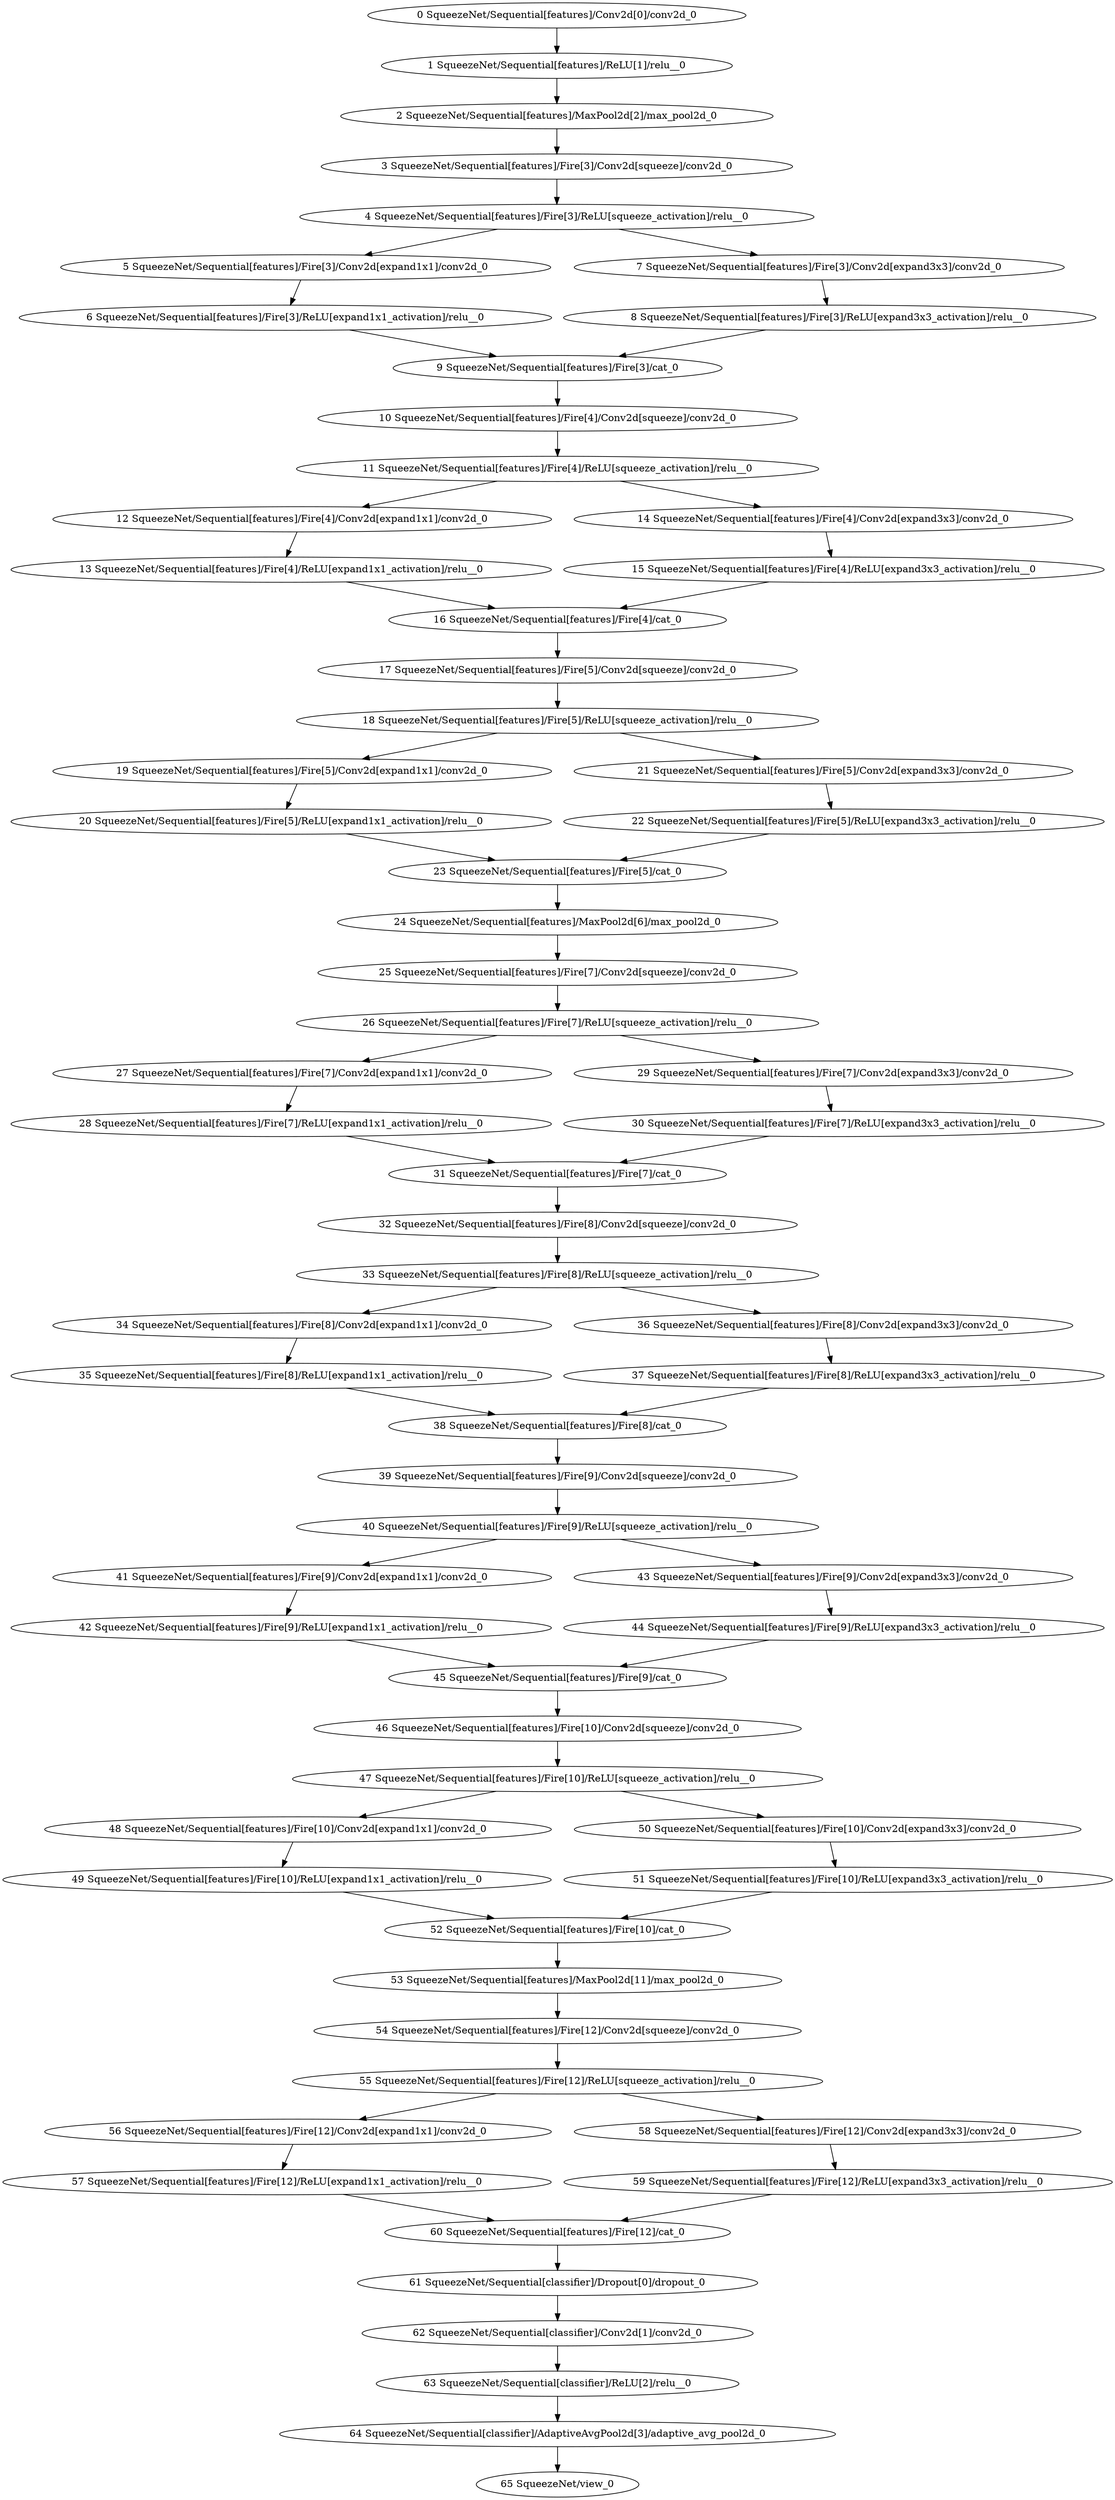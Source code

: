 strict digraph  {
"0 SqueezeNet/Sequential[features]/Conv2d[0]/conv2d_0" [id=0, type=conv2d];
"1 SqueezeNet/Sequential[features]/ReLU[1]/relu__0" [id=1, type=relu_];
"2 SqueezeNet/Sequential[features]/MaxPool2d[2]/max_pool2d_0" [id=2, type=max_pool2d];
"3 SqueezeNet/Sequential[features]/Fire[3]/Conv2d[squeeze]/conv2d_0" [id=3, type=conv2d];
"4 SqueezeNet/Sequential[features]/Fire[3]/ReLU[squeeze_activation]/relu__0" [id=4, type=relu_];
"5 SqueezeNet/Sequential[features]/Fire[3]/Conv2d[expand1x1]/conv2d_0" [id=5, type=conv2d];
"6 SqueezeNet/Sequential[features]/Fire[3]/ReLU[expand1x1_activation]/relu__0" [id=6, type=relu_];
"7 SqueezeNet/Sequential[features]/Fire[3]/Conv2d[expand3x3]/conv2d_0" [id=7, type=conv2d];
"8 SqueezeNet/Sequential[features]/Fire[3]/ReLU[expand3x3_activation]/relu__0" [id=8, type=relu_];
"9 SqueezeNet/Sequential[features]/Fire[3]/cat_0" [id=9, type=cat];
"10 SqueezeNet/Sequential[features]/Fire[4]/Conv2d[squeeze]/conv2d_0" [id=10, type=conv2d];
"11 SqueezeNet/Sequential[features]/Fire[4]/ReLU[squeeze_activation]/relu__0" [id=11, type=relu_];
"12 SqueezeNet/Sequential[features]/Fire[4]/Conv2d[expand1x1]/conv2d_0" [id=12, type=conv2d];
"13 SqueezeNet/Sequential[features]/Fire[4]/ReLU[expand1x1_activation]/relu__0" [id=13, type=relu_];
"14 SqueezeNet/Sequential[features]/Fire[4]/Conv2d[expand3x3]/conv2d_0" [id=14, type=conv2d];
"15 SqueezeNet/Sequential[features]/Fire[4]/ReLU[expand3x3_activation]/relu__0" [id=15, type=relu_];
"16 SqueezeNet/Sequential[features]/Fire[4]/cat_0" [id=16, type=cat];
"17 SqueezeNet/Sequential[features]/Fire[5]/Conv2d[squeeze]/conv2d_0" [id=17, type=conv2d];
"18 SqueezeNet/Sequential[features]/Fire[5]/ReLU[squeeze_activation]/relu__0" [id=18, type=relu_];
"19 SqueezeNet/Sequential[features]/Fire[5]/Conv2d[expand1x1]/conv2d_0" [id=19, type=conv2d];
"20 SqueezeNet/Sequential[features]/Fire[5]/ReLU[expand1x1_activation]/relu__0" [id=20, type=relu_];
"21 SqueezeNet/Sequential[features]/Fire[5]/Conv2d[expand3x3]/conv2d_0" [id=21, type=conv2d];
"22 SqueezeNet/Sequential[features]/Fire[5]/ReLU[expand3x3_activation]/relu__0" [id=22, type=relu_];
"23 SqueezeNet/Sequential[features]/Fire[5]/cat_0" [id=23, type=cat];
"24 SqueezeNet/Sequential[features]/MaxPool2d[6]/max_pool2d_0" [id=24, type=max_pool2d];
"25 SqueezeNet/Sequential[features]/Fire[7]/Conv2d[squeeze]/conv2d_0" [id=25, type=conv2d];
"26 SqueezeNet/Sequential[features]/Fire[7]/ReLU[squeeze_activation]/relu__0" [id=26, type=relu_];
"27 SqueezeNet/Sequential[features]/Fire[7]/Conv2d[expand1x1]/conv2d_0" [id=27, type=conv2d];
"28 SqueezeNet/Sequential[features]/Fire[7]/ReLU[expand1x1_activation]/relu__0" [id=28, type=relu_];
"29 SqueezeNet/Sequential[features]/Fire[7]/Conv2d[expand3x3]/conv2d_0" [id=29, type=conv2d];
"30 SqueezeNet/Sequential[features]/Fire[7]/ReLU[expand3x3_activation]/relu__0" [id=30, type=relu_];
"31 SqueezeNet/Sequential[features]/Fire[7]/cat_0" [id=31, type=cat];
"32 SqueezeNet/Sequential[features]/Fire[8]/Conv2d[squeeze]/conv2d_0" [id=32, type=conv2d];
"33 SqueezeNet/Sequential[features]/Fire[8]/ReLU[squeeze_activation]/relu__0" [id=33, type=relu_];
"34 SqueezeNet/Sequential[features]/Fire[8]/Conv2d[expand1x1]/conv2d_0" [id=34, type=conv2d];
"35 SqueezeNet/Sequential[features]/Fire[8]/ReLU[expand1x1_activation]/relu__0" [id=35, type=relu_];
"36 SqueezeNet/Sequential[features]/Fire[8]/Conv2d[expand3x3]/conv2d_0" [id=36, type=conv2d];
"37 SqueezeNet/Sequential[features]/Fire[8]/ReLU[expand3x3_activation]/relu__0" [id=37, type=relu_];
"38 SqueezeNet/Sequential[features]/Fire[8]/cat_0" [id=38, type=cat];
"39 SqueezeNet/Sequential[features]/Fire[9]/Conv2d[squeeze]/conv2d_0" [id=39, type=conv2d];
"40 SqueezeNet/Sequential[features]/Fire[9]/ReLU[squeeze_activation]/relu__0" [id=40, type=relu_];
"41 SqueezeNet/Sequential[features]/Fire[9]/Conv2d[expand1x1]/conv2d_0" [id=41, type=conv2d];
"42 SqueezeNet/Sequential[features]/Fire[9]/ReLU[expand1x1_activation]/relu__0" [id=42, type=relu_];
"43 SqueezeNet/Sequential[features]/Fire[9]/Conv2d[expand3x3]/conv2d_0" [id=43, type=conv2d];
"44 SqueezeNet/Sequential[features]/Fire[9]/ReLU[expand3x3_activation]/relu__0" [id=44, type=relu_];
"45 SqueezeNet/Sequential[features]/Fire[9]/cat_0" [id=45, type=cat];
"46 SqueezeNet/Sequential[features]/Fire[10]/Conv2d[squeeze]/conv2d_0" [id=46, type=conv2d];
"47 SqueezeNet/Sequential[features]/Fire[10]/ReLU[squeeze_activation]/relu__0" [id=47, type=relu_];
"48 SqueezeNet/Sequential[features]/Fire[10]/Conv2d[expand1x1]/conv2d_0" [id=48, type=conv2d];
"49 SqueezeNet/Sequential[features]/Fire[10]/ReLU[expand1x1_activation]/relu__0" [id=49, type=relu_];
"50 SqueezeNet/Sequential[features]/Fire[10]/Conv2d[expand3x3]/conv2d_0" [id=50, type=conv2d];
"51 SqueezeNet/Sequential[features]/Fire[10]/ReLU[expand3x3_activation]/relu__0" [id=51, type=relu_];
"52 SqueezeNet/Sequential[features]/Fire[10]/cat_0" [id=52, type=cat];
"53 SqueezeNet/Sequential[features]/MaxPool2d[11]/max_pool2d_0" [id=53, type=max_pool2d];
"54 SqueezeNet/Sequential[features]/Fire[12]/Conv2d[squeeze]/conv2d_0" [id=54, type=conv2d];
"55 SqueezeNet/Sequential[features]/Fire[12]/ReLU[squeeze_activation]/relu__0" [id=55, type=relu_];
"56 SqueezeNet/Sequential[features]/Fire[12]/Conv2d[expand1x1]/conv2d_0" [id=56, type=conv2d];
"57 SqueezeNet/Sequential[features]/Fire[12]/ReLU[expand1x1_activation]/relu__0" [id=57, type=relu_];
"58 SqueezeNet/Sequential[features]/Fire[12]/Conv2d[expand3x3]/conv2d_0" [id=58, type=conv2d];
"59 SqueezeNet/Sequential[features]/Fire[12]/ReLU[expand3x3_activation]/relu__0" [id=59, type=relu_];
"60 SqueezeNet/Sequential[features]/Fire[12]/cat_0" [id=60, type=cat];
"61 SqueezeNet/Sequential[classifier]/Dropout[0]/dropout_0" [id=61, type=dropout];
"62 SqueezeNet/Sequential[classifier]/Conv2d[1]/conv2d_0" [id=62, type=conv2d];
"63 SqueezeNet/Sequential[classifier]/ReLU[2]/relu__0" [id=63, type=relu_];
"64 SqueezeNet/Sequential[classifier]/AdaptiveAvgPool2d[3]/adaptive_avg_pool2d_0" [id=64, type=adaptive_avg_pool2d];
"65 SqueezeNet/view_0" [id=65, type=view];
"0 SqueezeNet/Sequential[features]/Conv2d[0]/conv2d_0" -> "1 SqueezeNet/Sequential[features]/ReLU[1]/relu__0";
"1 SqueezeNet/Sequential[features]/ReLU[1]/relu__0" -> "2 SqueezeNet/Sequential[features]/MaxPool2d[2]/max_pool2d_0";
"2 SqueezeNet/Sequential[features]/MaxPool2d[2]/max_pool2d_0" -> "3 SqueezeNet/Sequential[features]/Fire[3]/Conv2d[squeeze]/conv2d_0";
"3 SqueezeNet/Sequential[features]/Fire[3]/Conv2d[squeeze]/conv2d_0" -> "4 SqueezeNet/Sequential[features]/Fire[3]/ReLU[squeeze_activation]/relu__0";
"4 SqueezeNet/Sequential[features]/Fire[3]/ReLU[squeeze_activation]/relu__0" -> "5 SqueezeNet/Sequential[features]/Fire[3]/Conv2d[expand1x1]/conv2d_0";
"4 SqueezeNet/Sequential[features]/Fire[3]/ReLU[squeeze_activation]/relu__0" -> "7 SqueezeNet/Sequential[features]/Fire[3]/Conv2d[expand3x3]/conv2d_0";
"5 SqueezeNet/Sequential[features]/Fire[3]/Conv2d[expand1x1]/conv2d_0" -> "6 SqueezeNet/Sequential[features]/Fire[3]/ReLU[expand1x1_activation]/relu__0";
"6 SqueezeNet/Sequential[features]/Fire[3]/ReLU[expand1x1_activation]/relu__0" -> "9 SqueezeNet/Sequential[features]/Fire[3]/cat_0";
"7 SqueezeNet/Sequential[features]/Fire[3]/Conv2d[expand3x3]/conv2d_0" -> "8 SqueezeNet/Sequential[features]/Fire[3]/ReLU[expand3x3_activation]/relu__0";
"8 SqueezeNet/Sequential[features]/Fire[3]/ReLU[expand3x3_activation]/relu__0" -> "9 SqueezeNet/Sequential[features]/Fire[3]/cat_0";
"9 SqueezeNet/Sequential[features]/Fire[3]/cat_0" -> "10 SqueezeNet/Sequential[features]/Fire[4]/Conv2d[squeeze]/conv2d_0";
"10 SqueezeNet/Sequential[features]/Fire[4]/Conv2d[squeeze]/conv2d_0" -> "11 SqueezeNet/Sequential[features]/Fire[4]/ReLU[squeeze_activation]/relu__0";
"11 SqueezeNet/Sequential[features]/Fire[4]/ReLU[squeeze_activation]/relu__0" -> "12 SqueezeNet/Sequential[features]/Fire[4]/Conv2d[expand1x1]/conv2d_0";
"11 SqueezeNet/Sequential[features]/Fire[4]/ReLU[squeeze_activation]/relu__0" -> "14 SqueezeNet/Sequential[features]/Fire[4]/Conv2d[expand3x3]/conv2d_0";
"12 SqueezeNet/Sequential[features]/Fire[4]/Conv2d[expand1x1]/conv2d_0" -> "13 SqueezeNet/Sequential[features]/Fire[4]/ReLU[expand1x1_activation]/relu__0";
"13 SqueezeNet/Sequential[features]/Fire[4]/ReLU[expand1x1_activation]/relu__0" -> "16 SqueezeNet/Sequential[features]/Fire[4]/cat_0";
"14 SqueezeNet/Sequential[features]/Fire[4]/Conv2d[expand3x3]/conv2d_0" -> "15 SqueezeNet/Sequential[features]/Fire[4]/ReLU[expand3x3_activation]/relu__0";
"15 SqueezeNet/Sequential[features]/Fire[4]/ReLU[expand3x3_activation]/relu__0" -> "16 SqueezeNet/Sequential[features]/Fire[4]/cat_0";
"16 SqueezeNet/Sequential[features]/Fire[4]/cat_0" -> "17 SqueezeNet/Sequential[features]/Fire[5]/Conv2d[squeeze]/conv2d_0";
"17 SqueezeNet/Sequential[features]/Fire[5]/Conv2d[squeeze]/conv2d_0" -> "18 SqueezeNet/Sequential[features]/Fire[5]/ReLU[squeeze_activation]/relu__0";
"18 SqueezeNet/Sequential[features]/Fire[5]/ReLU[squeeze_activation]/relu__0" -> "19 SqueezeNet/Sequential[features]/Fire[5]/Conv2d[expand1x1]/conv2d_0";
"18 SqueezeNet/Sequential[features]/Fire[5]/ReLU[squeeze_activation]/relu__0" -> "21 SqueezeNet/Sequential[features]/Fire[5]/Conv2d[expand3x3]/conv2d_0";
"19 SqueezeNet/Sequential[features]/Fire[5]/Conv2d[expand1x1]/conv2d_0" -> "20 SqueezeNet/Sequential[features]/Fire[5]/ReLU[expand1x1_activation]/relu__0";
"20 SqueezeNet/Sequential[features]/Fire[5]/ReLU[expand1x1_activation]/relu__0" -> "23 SqueezeNet/Sequential[features]/Fire[5]/cat_0";
"21 SqueezeNet/Sequential[features]/Fire[5]/Conv2d[expand3x3]/conv2d_0" -> "22 SqueezeNet/Sequential[features]/Fire[5]/ReLU[expand3x3_activation]/relu__0";
"22 SqueezeNet/Sequential[features]/Fire[5]/ReLU[expand3x3_activation]/relu__0" -> "23 SqueezeNet/Sequential[features]/Fire[5]/cat_0";
"23 SqueezeNet/Sequential[features]/Fire[5]/cat_0" -> "24 SqueezeNet/Sequential[features]/MaxPool2d[6]/max_pool2d_0";
"24 SqueezeNet/Sequential[features]/MaxPool2d[6]/max_pool2d_0" -> "25 SqueezeNet/Sequential[features]/Fire[7]/Conv2d[squeeze]/conv2d_0";
"25 SqueezeNet/Sequential[features]/Fire[7]/Conv2d[squeeze]/conv2d_0" -> "26 SqueezeNet/Sequential[features]/Fire[7]/ReLU[squeeze_activation]/relu__0";
"26 SqueezeNet/Sequential[features]/Fire[7]/ReLU[squeeze_activation]/relu__0" -> "27 SqueezeNet/Sequential[features]/Fire[7]/Conv2d[expand1x1]/conv2d_0";
"26 SqueezeNet/Sequential[features]/Fire[7]/ReLU[squeeze_activation]/relu__0" -> "29 SqueezeNet/Sequential[features]/Fire[7]/Conv2d[expand3x3]/conv2d_0";
"27 SqueezeNet/Sequential[features]/Fire[7]/Conv2d[expand1x1]/conv2d_0" -> "28 SqueezeNet/Sequential[features]/Fire[7]/ReLU[expand1x1_activation]/relu__0";
"28 SqueezeNet/Sequential[features]/Fire[7]/ReLU[expand1x1_activation]/relu__0" -> "31 SqueezeNet/Sequential[features]/Fire[7]/cat_0";
"29 SqueezeNet/Sequential[features]/Fire[7]/Conv2d[expand3x3]/conv2d_0" -> "30 SqueezeNet/Sequential[features]/Fire[7]/ReLU[expand3x3_activation]/relu__0";
"30 SqueezeNet/Sequential[features]/Fire[7]/ReLU[expand3x3_activation]/relu__0" -> "31 SqueezeNet/Sequential[features]/Fire[7]/cat_0";
"31 SqueezeNet/Sequential[features]/Fire[7]/cat_0" -> "32 SqueezeNet/Sequential[features]/Fire[8]/Conv2d[squeeze]/conv2d_0";
"32 SqueezeNet/Sequential[features]/Fire[8]/Conv2d[squeeze]/conv2d_0" -> "33 SqueezeNet/Sequential[features]/Fire[8]/ReLU[squeeze_activation]/relu__0";
"33 SqueezeNet/Sequential[features]/Fire[8]/ReLU[squeeze_activation]/relu__0" -> "34 SqueezeNet/Sequential[features]/Fire[8]/Conv2d[expand1x1]/conv2d_0";
"33 SqueezeNet/Sequential[features]/Fire[8]/ReLU[squeeze_activation]/relu__0" -> "36 SqueezeNet/Sequential[features]/Fire[8]/Conv2d[expand3x3]/conv2d_0";
"34 SqueezeNet/Sequential[features]/Fire[8]/Conv2d[expand1x1]/conv2d_0" -> "35 SqueezeNet/Sequential[features]/Fire[8]/ReLU[expand1x1_activation]/relu__0";
"35 SqueezeNet/Sequential[features]/Fire[8]/ReLU[expand1x1_activation]/relu__0" -> "38 SqueezeNet/Sequential[features]/Fire[8]/cat_0";
"36 SqueezeNet/Sequential[features]/Fire[8]/Conv2d[expand3x3]/conv2d_0" -> "37 SqueezeNet/Sequential[features]/Fire[8]/ReLU[expand3x3_activation]/relu__0";
"37 SqueezeNet/Sequential[features]/Fire[8]/ReLU[expand3x3_activation]/relu__0" -> "38 SqueezeNet/Sequential[features]/Fire[8]/cat_0";
"38 SqueezeNet/Sequential[features]/Fire[8]/cat_0" -> "39 SqueezeNet/Sequential[features]/Fire[9]/Conv2d[squeeze]/conv2d_0";
"39 SqueezeNet/Sequential[features]/Fire[9]/Conv2d[squeeze]/conv2d_0" -> "40 SqueezeNet/Sequential[features]/Fire[9]/ReLU[squeeze_activation]/relu__0";
"40 SqueezeNet/Sequential[features]/Fire[9]/ReLU[squeeze_activation]/relu__0" -> "41 SqueezeNet/Sequential[features]/Fire[9]/Conv2d[expand1x1]/conv2d_0";
"40 SqueezeNet/Sequential[features]/Fire[9]/ReLU[squeeze_activation]/relu__0" -> "43 SqueezeNet/Sequential[features]/Fire[9]/Conv2d[expand3x3]/conv2d_0";
"41 SqueezeNet/Sequential[features]/Fire[9]/Conv2d[expand1x1]/conv2d_0" -> "42 SqueezeNet/Sequential[features]/Fire[9]/ReLU[expand1x1_activation]/relu__0";
"42 SqueezeNet/Sequential[features]/Fire[9]/ReLU[expand1x1_activation]/relu__0" -> "45 SqueezeNet/Sequential[features]/Fire[9]/cat_0";
"43 SqueezeNet/Sequential[features]/Fire[9]/Conv2d[expand3x3]/conv2d_0" -> "44 SqueezeNet/Sequential[features]/Fire[9]/ReLU[expand3x3_activation]/relu__0";
"44 SqueezeNet/Sequential[features]/Fire[9]/ReLU[expand3x3_activation]/relu__0" -> "45 SqueezeNet/Sequential[features]/Fire[9]/cat_0";
"45 SqueezeNet/Sequential[features]/Fire[9]/cat_0" -> "46 SqueezeNet/Sequential[features]/Fire[10]/Conv2d[squeeze]/conv2d_0";
"46 SqueezeNet/Sequential[features]/Fire[10]/Conv2d[squeeze]/conv2d_0" -> "47 SqueezeNet/Sequential[features]/Fire[10]/ReLU[squeeze_activation]/relu__0";
"47 SqueezeNet/Sequential[features]/Fire[10]/ReLU[squeeze_activation]/relu__0" -> "48 SqueezeNet/Sequential[features]/Fire[10]/Conv2d[expand1x1]/conv2d_0";
"47 SqueezeNet/Sequential[features]/Fire[10]/ReLU[squeeze_activation]/relu__0" -> "50 SqueezeNet/Sequential[features]/Fire[10]/Conv2d[expand3x3]/conv2d_0";
"48 SqueezeNet/Sequential[features]/Fire[10]/Conv2d[expand1x1]/conv2d_0" -> "49 SqueezeNet/Sequential[features]/Fire[10]/ReLU[expand1x1_activation]/relu__0";
"49 SqueezeNet/Sequential[features]/Fire[10]/ReLU[expand1x1_activation]/relu__0" -> "52 SqueezeNet/Sequential[features]/Fire[10]/cat_0";
"50 SqueezeNet/Sequential[features]/Fire[10]/Conv2d[expand3x3]/conv2d_0" -> "51 SqueezeNet/Sequential[features]/Fire[10]/ReLU[expand3x3_activation]/relu__0";
"51 SqueezeNet/Sequential[features]/Fire[10]/ReLU[expand3x3_activation]/relu__0" -> "52 SqueezeNet/Sequential[features]/Fire[10]/cat_0";
"52 SqueezeNet/Sequential[features]/Fire[10]/cat_0" -> "53 SqueezeNet/Sequential[features]/MaxPool2d[11]/max_pool2d_0";
"53 SqueezeNet/Sequential[features]/MaxPool2d[11]/max_pool2d_0" -> "54 SqueezeNet/Sequential[features]/Fire[12]/Conv2d[squeeze]/conv2d_0";
"54 SqueezeNet/Sequential[features]/Fire[12]/Conv2d[squeeze]/conv2d_0" -> "55 SqueezeNet/Sequential[features]/Fire[12]/ReLU[squeeze_activation]/relu__0";
"55 SqueezeNet/Sequential[features]/Fire[12]/ReLU[squeeze_activation]/relu__0" -> "56 SqueezeNet/Sequential[features]/Fire[12]/Conv2d[expand1x1]/conv2d_0";
"55 SqueezeNet/Sequential[features]/Fire[12]/ReLU[squeeze_activation]/relu__0" -> "58 SqueezeNet/Sequential[features]/Fire[12]/Conv2d[expand3x3]/conv2d_0";
"56 SqueezeNet/Sequential[features]/Fire[12]/Conv2d[expand1x1]/conv2d_0" -> "57 SqueezeNet/Sequential[features]/Fire[12]/ReLU[expand1x1_activation]/relu__0";
"57 SqueezeNet/Sequential[features]/Fire[12]/ReLU[expand1x1_activation]/relu__0" -> "60 SqueezeNet/Sequential[features]/Fire[12]/cat_0";
"58 SqueezeNet/Sequential[features]/Fire[12]/Conv2d[expand3x3]/conv2d_0" -> "59 SqueezeNet/Sequential[features]/Fire[12]/ReLU[expand3x3_activation]/relu__0";
"59 SqueezeNet/Sequential[features]/Fire[12]/ReLU[expand3x3_activation]/relu__0" -> "60 SqueezeNet/Sequential[features]/Fire[12]/cat_0";
"60 SqueezeNet/Sequential[features]/Fire[12]/cat_0" -> "61 SqueezeNet/Sequential[classifier]/Dropout[0]/dropout_0";
"61 SqueezeNet/Sequential[classifier]/Dropout[0]/dropout_0" -> "62 SqueezeNet/Sequential[classifier]/Conv2d[1]/conv2d_0";
"62 SqueezeNet/Sequential[classifier]/Conv2d[1]/conv2d_0" -> "63 SqueezeNet/Sequential[classifier]/ReLU[2]/relu__0";
"63 SqueezeNet/Sequential[classifier]/ReLU[2]/relu__0" -> "64 SqueezeNet/Sequential[classifier]/AdaptiveAvgPool2d[3]/adaptive_avg_pool2d_0";
"64 SqueezeNet/Sequential[classifier]/AdaptiveAvgPool2d[3]/adaptive_avg_pool2d_0" -> "65 SqueezeNet/view_0";
}
